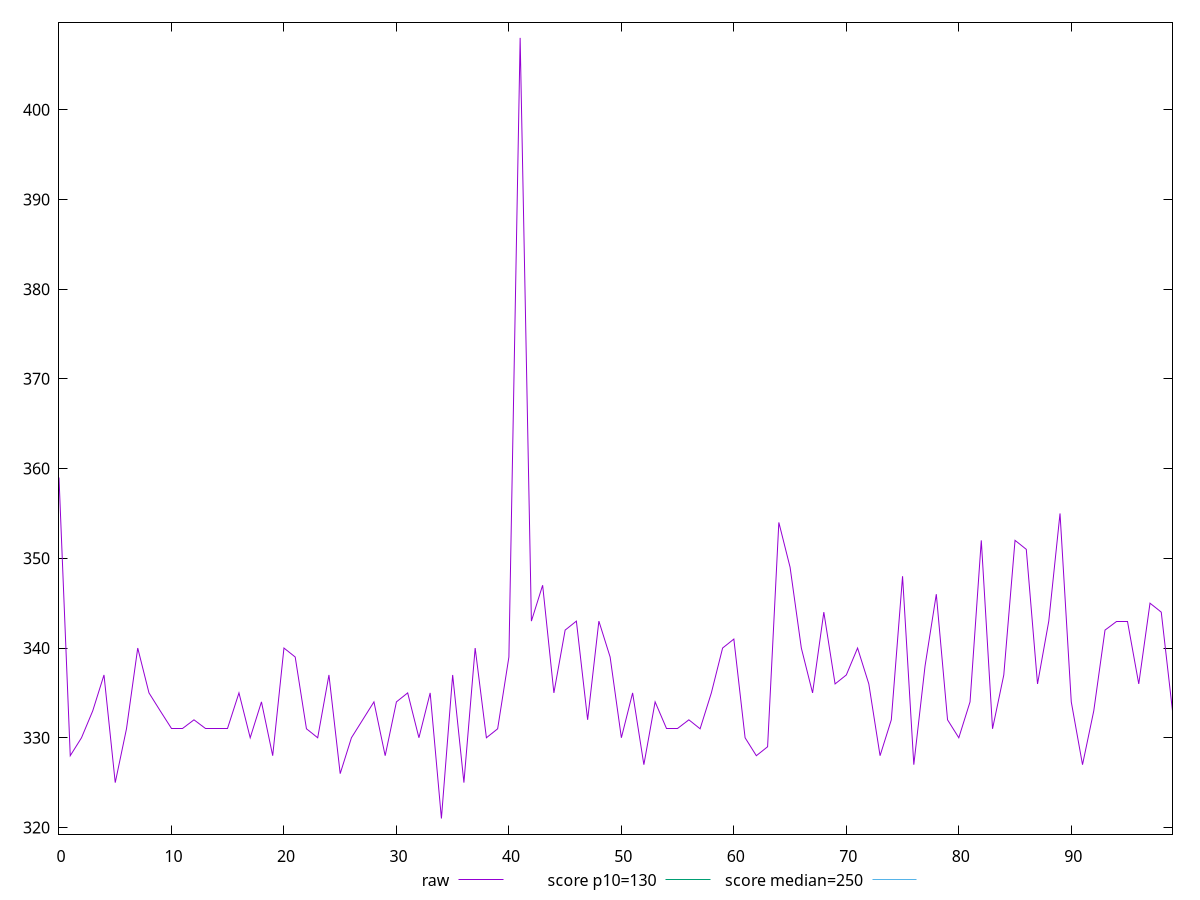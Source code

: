 reset

$raw <<EOF
0 359.0000000000009
1 328
2 330
3 333
4 337
5 325
6 331
7 340
8 335
9 333
10 331
11 331
12 332
13 331
14 331
15 331
16 335
17 329.9999999999991
18 334
19 328
20 340
21 339
22 331
23 330
24 337
25 326.0000000000009
26 330
27 332
28 334.0000000000009
29 328
30 334
31 335
32 330
33 335
34 321
35 337.0000000000009
36 325
37 340
38 330
39 331
40 339
41 408
42 343
43 347
44 335
45 342
46 343
47 332
48 343
49 339
50 330
51 335
52 326.9999999999991
53 334
54 331
55 331
56 332
57 331
58 335
59 340
60 341
61 330
62 328
63 329
64 354
65 349
66 340
67 335
68 344
69 336
70 337
71 340
72 336
73 328
74 332
75 347.9999999999991
76 327
77 338
78 346
79 332
80 330
81 334
82 352
83 331
84 337
85 352
86 351
87 336
88 343.0000000000009
89 355
90 334
91 327
92 333
93 342
94 343
95 343
96 336
97 345.0000000000009
98 344
99 333
EOF

set key outside below
set xrange [0:99]
set yrange [319.26:409.74]
set trange [319.26:409.74]
set terminal svg size 640, 500 enhanced background rgb 'white'
set output "reports/report_00031_2021-02-24T23-18-18.084Z/max-potential-fid/samples/astro/raw/values.svg"

plot $raw title "raw" with line, \
     130 title "score p10=130", \
     250 title "score median=250"

reset
